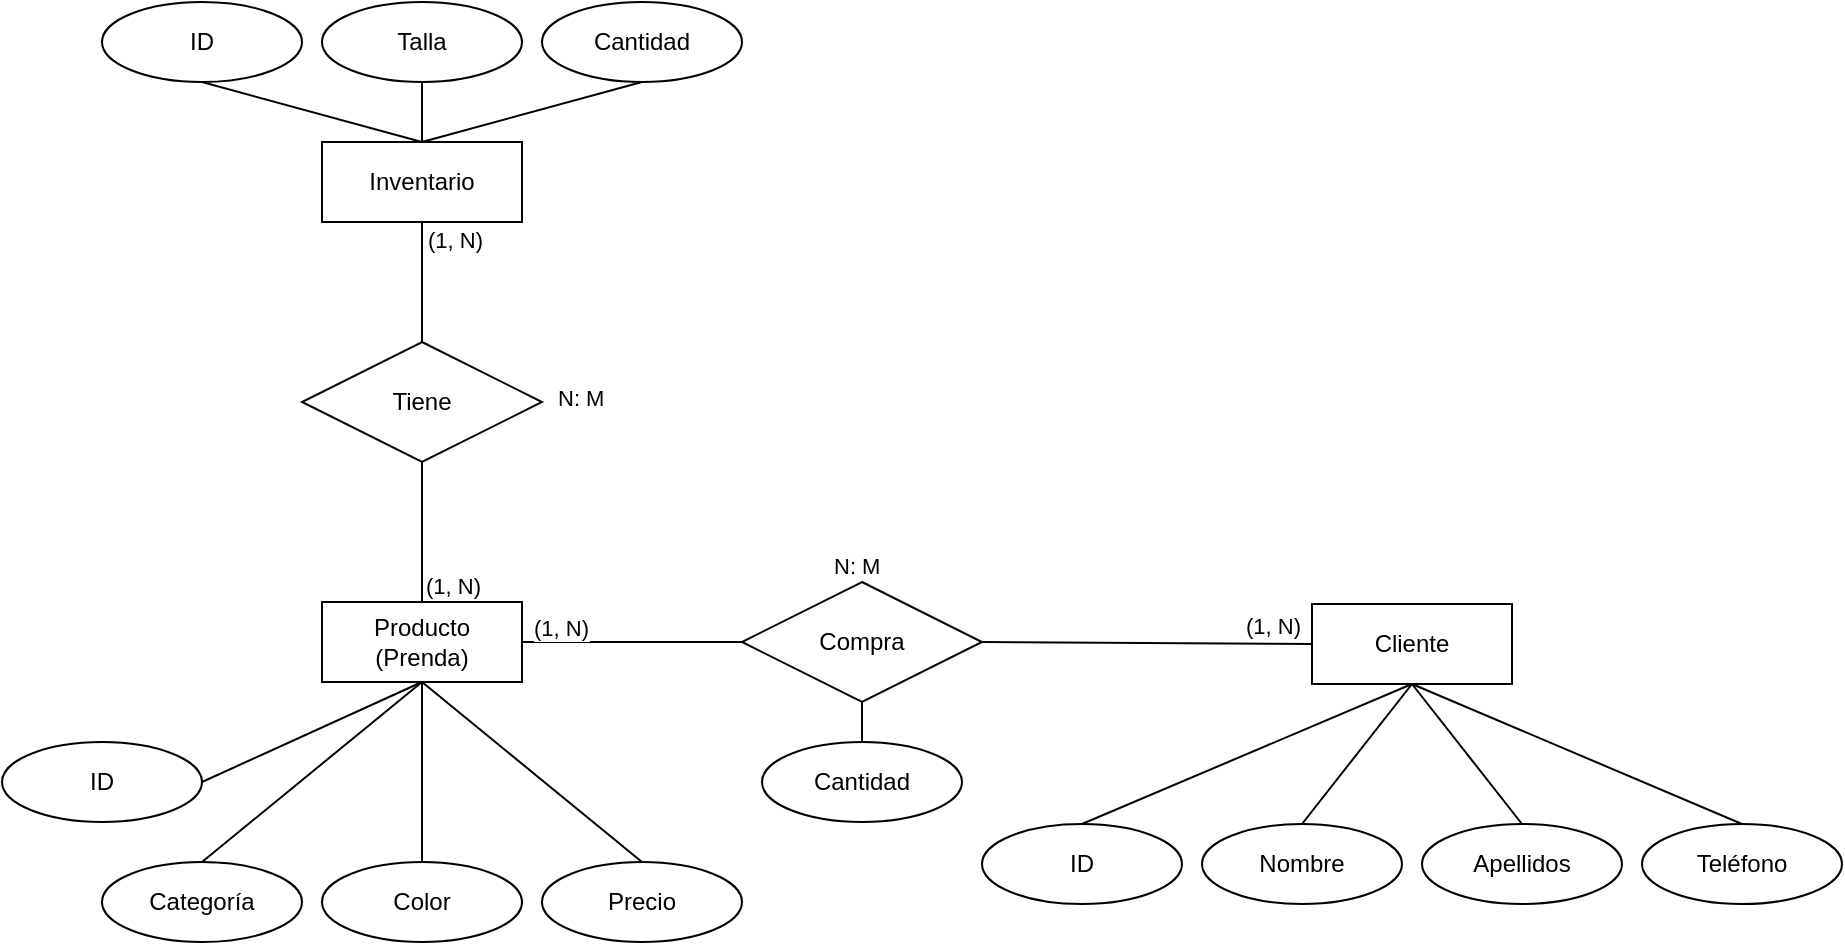 <?xml version="1.0" encoding="UTF-8"?>
<mxfile version="28.2.3">
  <diagram name="Page-1" id="qgpvakgZqRwnbShXLCtg">
    <mxGraphModel dx="1131" dy="697" grid="1" gridSize="10" guides="1" tooltips="1" connect="1" arrows="1" fold="1" page="1" pageScale="1" pageWidth="850" pageHeight="1100" math="0" shadow="0">
      <root>
        <mxCell id="0" />
        <mxCell id="1" parent="0" />
        <mxCell id="NPI6zsr3QA9FM1ygQ_Gy-13" style="edgeStyle=none;shape=connector;rounded=0;orthogonalLoop=1;jettySize=auto;html=1;exitX=0.5;exitY=1;exitDx=0;exitDy=0;strokeColor=default;align=center;verticalAlign=middle;fontFamily=Helvetica;fontSize=11;fontColor=default;labelBackgroundColor=default;endArrow=none;endFill=0;" parent="1" source="NPI6zsr3QA9FM1ygQ_Gy-1" edge="1">
          <mxGeometry relative="1" as="geometry">
            <mxPoint x="240" y="160" as="targetPoint" />
          </mxGeometry>
        </mxCell>
        <mxCell id="NPI6zsr3QA9FM1ygQ_Gy-1" value="Talla" style="ellipse;whiteSpace=wrap;html=1;align=center;" parent="1" vertex="1">
          <mxGeometry x="190" y="90" width="100" height="40" as="geometry" />
        </mxCell>
        <mxCell id="NPI6zsr3QA9FM1ygQ_Gy-2" value="Producto (Prenda)" style="whiteSpace=wrap;html=1;align=center;" parent="1" vertex="1">
          <mxGeometry x="190" y="390" width="100" height="40" as="geometry" />
        </mxCell>
        <mxCell id="NPI6zsr3QA9FM1ygQ_Gy-11" style="edgeStyle=none;shape=connector;rounded=0;orthogonalLoop=1;jettySize=auto;html=1;exitX=0.5;exitY=1;exitDx=0;exitDy=0;strokeColor=default;align=center;verticalAlign=middle;fontFamily=Helvetica;fontSize=11;fontColor=default;labelBackgroundColor=default;endArrow=none;endFill=0;" parent="1" source="NPI6zsr3QA9FM1ygQ_Gy-3" target="NPI6zsr3QA9FM1ygQ_Gy-2" edge="1">
          <mxGeometry relative="1" as="geometry" />
        </mxCell>
        <mxCell id="NPI6zsr3QA9FM1ygQ_Gy-3" value="Tiene" style="shape=rhombus;perimeter=rhombusPerimeter;whiteSpace=wrap;html=1;align=center;" parent="1" vertex="1">
          <mxGeometry x="180" y="260" width="120" height="60" as="geometry" />
        </mxCell>
        <mxCell id="NPI6zsr3QA9FM1ygQ_Gy-10" style="rounded=0;orthogonalLoop=1;jettySize=auto;html=1;exitX=0.5;exitY=1;exitDx=0;exitDy=0;endArrow=none;endFill=0;" parent="1" source="NPI6zsr3QA9FM1ygQ_Gy-4" target="NPI6zsr3QA9FM1ygQ_Gy-3" edge="1">
          <mxGeometry relative="1" as="geometry" />
        </mxCell>
        <mxCell id="NPI6zsr3QA9FM1ygQ_Gy-4" value="&lt;div&gt;Inventario&lt;/div&gt;" style="whiteSpace=wrap;html=1;align=center;" parent="1" vertex="1">
          <mxGeometry x="190" y="160" width="100" height="40" as="geometry" />
        </mxCell>
        <mxCell id="NPI6zsr3QA9FM1ygQ_Gy-14" style="edgeStyle=none;shape=connector;rounded=0;orthogonalLoop=1;jettySize=auto;html=1;exitX=0.5;exitY=1;exitDx=0;exitDy=0;entryX=0.5;entryY=0;entryDx=0;entryDy=0;strokeColor=default;align=center;verticalAlign=middle;fontFamily=Helvetica;fontSize=11;fontColor=default;labelBackgroundColor=default;endArrow=none;endFill=0;" parent="1" source="NPI6zsr3QA9FM1ygQ_Gy-5" target="NPI6zsr3QA9FM1ygQ_Gy-4" edge="1">
          <mxGeometry relative="1" as="geometry" />
        </mxCell>
        <mxCell id="NPI6zsr3QA9FM1ygQ_Gy-5" value="Cantidad" style="ellipse;whiteSpace=wrap;html=1;align=center;" parent="1" vertex="1">
          <mxGeometry x="300" y="90" width="100" height="40" as="geometry" />
        </mxCell>
        <mxCell id="NPI6zsr3QA9FM1ygQ_Gy-12" style="edgeStyle=none;shape=connector;rounded=0;orthogonalLoop=1;jettySize=auto;html=1;exitX=0.5;exitY=1;exitDx=0;exitDy=0;entryX=0.5;entryY=0;entryDx=0;entryDy=0;strokeColor=default;align=center;verticalAlign=middle;fontFamily=Helvetica;fontSize=11;fontColor=default;labelBackgroundColor=default;endArrow=none;endFill=0;" parent="1" source="NPI6zsr3QA9FM1ygQ_Gy-6" target="NPI6zsr3QA9FM1ygQ_Gy-4" edge="1">
          <mxGeometry relative="1" as="geometry" />
        </mxCell>
        <mxCell id="NPI6zsr3QA9FM1ygQ_Gy-6" value="&lt;div&gt;ID&lt;/div&gt;" style="ellipse;whiteSpace=wrap;html=1;align=center;" parent="1" vertex="1">
          <mxGeometry x="80" y="90" width="100" height="40" as="geometry" />
        </mxCell>
        <mxCell id="NPI6zsr3QA9FM1ygQ_Gy-17" style="edgeStyle=none;shape=connector;rounded=0;orthogonalLoop=1;jettySize=auto;html=1;exitX=1;exitY=0.5;exitDx=0;exitDy=0;entryX=0.5;entryY=1;entryDx=0;entryDy=0;strokeColor=default;align=center;verticalAlign=middle;fontFamily=Helvetica;fontSize=11;fontColor=default;labelBackgroundColor=default;endArrow=none;endFill=0;" parent="1" source="NPI6zsr3QA9FM1ygQ_Gy-7" target="NPI6zsr3QA9FM1ygQ_Gy-2" edge="1">
          <mxGeometry relative="1" as="geometry" />
        </mxCell>
        <mxCell id="NPI6zsr3QA9FM1ygQ_Gy-7" value="&lt;div&gt;ID&lt;/div&gt;" style="ellipse;whiteSpace=wrap;html=1;align=center;" parent="1" vertex="1">
          <mxGeometry x="30" y="460" width="100" height="40" as="geometry" />
        </mxCell>
        <mxCell id="V_CpYwopf8wsnsBk90sL-5" style="edgeStyle=none;shape=connector;rounded=0;orthogonalLoop=1;jettySize=auto;html=1;exitX=0.5;exitY=0;exitDx=0;exitDy=0;strokeColor=default;align=center;verticalAlign=middle;fontFamily=Helvetica;fontSize=11;fontColor=default;labelBackgroundColor=default;endArrow=none;endFill=0;" parent="1" source="NPI6zsr3QA9FM1ygQ_Gy-8" edge="1">
          <mxGeometry relative="1" as="geometry">
            <mxPoint x="240" y="430" as="targetPoint" />
          </mxGeometry>
        </mxCell>
        <mxCell id="NPI6zsr3QA9FM1ygQ_Gy-8" value="Categoría" style="ellipse;whiteSpace=wrap;html=1;align=center;" parent="1" vertex="1">
          <mxGeometry x="80" y="520" width="100" height="40" as="geometry" />
        </mxCell>
        <mxCell id="V_CpYwopf8wsnsBk90sL-4" style="edgeStyle=none;shape=connector;rounded=0;orthogonalLoop=1;jettySize=auto;html=1;exitX=0.5;exitY=0;exitDx=0;exitDy=0;strokeColor=default;align=center;verticalAlign=middle;fontFamily=Helvetica;fontSize=11;fontColor=default;labelBackgroundColor=default;endArrow=none;endFill=0;" parent="1" source="NPI6zsr3QA9FM1ygQ_Gy-9" edge="1">
          <mxGeometry relative="1" as="geometry">
            <mxPoint x="240" y="430" as="targetPoint" />
          </mxGeometry>
        </mxCell>
        <mxCell id="NPI6zsr3QA9FM1ygQ_Gy-9" value="Color" style="ellipse;whiteSpace=wrap;html=1;align=center;" parent="1" vertex="1">
          <mxGeometry x="190" y="520" width="100" height="40" as="geometry" />
        </mxCell>
        <mxCell id="V_CpYwopf8wsnsBk90sL-3" style="edgeStyle=none;shape=connector;rounded=0;orthogonalLoop=1;jettySize=auto;html=1;exitX=0.5;exitY=0;exitDx=0;exitDy=0;entryX=0.5;entryY=1;entryDx=0;entryDy=0;strokeColor=default;align=center;verticalAlign=middle;fontFamily=Helvetica;fontSize=11;fontColor=default;labelBackgroundColor=default;endArrow=none;endFill=0;" parent="1" source="NPI6zsr3QA9FM1ygQ_Gy-18" target="NPI6zsr3QA9FM1ygQ_Gy-2" edge="1">
          <mxGeometry relative="1" as="geometry" />
        </mxCell>
        <mxCell id="NPI6zsr3QA9FM1ygQ_Gy-18" value="Precio" style="ellipse;whiteSpace=wrap;html=1;align=center;" parent="1" vertex="1">
          <mxGeometry x="300" y="520" width="100" height="40" as="geometry" />
        </mxCell>
        <mxCell id="V_CpYwopf8wsnsBk90sL-1" value="&lt;div&gt;Cliente&lt;/div&gt;" style="whiteSpace=wrap;html=1;align=center;" parent="1" vertex="1">
          <mxGeometry x="685" y="391" width="100" height="40" as="geometry" />
        </mxCell>
        <mxCell id="V_CpYwopf8wsnsBk90sL-14" style="edgeStyle=none;shape=connector;rounded=0;orthogonalLoop=1;jettySize=auto;html=1;exitX=1;exitY=0.5;exitDx=0;exitDy=0;entryX=0;entryY=0.5;entryDx=0;entryDy=0;strokeColor=default;align=center;verticalAlign=middle;fontFamily=Helvetica;fontSize=11;fontColor=default;labelBackgroundColor=default;endArrow=none;endFill=0;" parent="1" source="V_CpYwopf8wsnsBk90sL-10" target="V_CpYwopf8wsnsBk90sL-1" edge="1">
          <mxGeometry relative="1" as="geometry" />
        </mxCell>
        <mxCell id="WD-hFHc_BI2G1kzrqDdE-2" style="rounded=0;orthogonalLoop=1;jettySize=auto;html=1;exitX=0;exitY=0.5;exitDx=0;exitDy=0;endArrow=none;endFill=0;" edge="1" parent="1" source="V_CpYwopf8wsnsBk90sL-10" target="NPI6zsr3QA9FM1ygQ_Gy-2">
          <mxGeometry relative="1" as="geometry" />
        </mxCell>
        <mxCell id="WD-hFHc_BI2G1kzrqDdE-6" style="edgeStyle=none;shape=connector;rounded=0;orthogonalLoop=1;jettySize=auto;html=1;exitX=0.5;exitY=1;exitDx=0;exitDy=0;entryX=0.5;entryY=0;entryDx=0;entryDy=0;strokeColor=default;align=center;verticalAlign=middle;fontFamily=Helvetica;fontSize=11;fontColor=default;labelBackgroundColor=default;endArrow=none;endFill=0;" edge="1" parent="1" source="V_CpYwopf8wsnsBk90sL-10" target="WD-hFHc_BI2G1kzrqDdE-5">
          <mxGeometry relative="1" as="geometry" />
        </mxCell>
        <mxCell id="V_CpYwopf8wsnsBk90sL-10" value="Compra" style="shape=rhombus;perimeter=rhombusPerimeter;whiteSpace=wrap;html=1;align=center;" parent="1" vertex="1">
          <mxGeometry x="400" y="380" width="120" height="60" as="geometry" />
        </mxCell>
        <mxCell id="V_CpYwopf8wsnsBk90sL-17" style="edgeStyle=none;shape=connector;rounded=0;orthogonalLoop=1;jettySize=auto;html=1;exitX=0.5;exitY=0;exitDx=0;exitDy=0;entryX=0.5;entryY=1;entryDx=0;entryDy=0;strokeColor=default;align=center;verticalAlign=middle;fontFamily=Helvetica;fontSize=11;fontColor=default;labelBackgroundColor=default;endArrow=none;endFill=0;" parent="1" source="V_CpYwopf8wsnsBk90sL-16" target="V_CpYwopf8wsnsBk90sL-1" edge="1">
          <mxGeometry relative="1" as="geometry" />
        </mxCell>
        <mxCell id="V_CpYwopf8wsnsBk90sL-16" value="&lt;div&gt;ID&lt;/div&gt;" style="ellipse;whiteSpace=wrap;html=1;align=center;" parent="1" vertex="1">
          <mxGeometry x="520" y="501" width="100" height="40" as="geometry" />
        </mxCell>
        <mxCell id="V_CpYwopf8wsnsBk90sL-20" style="edgeStyle=none;shape=connector;rounded=0;orthogonalLoop=1;jettySize=auto;html=1;exitX=0.5;exitY=0;exitDx=0;exitDy=0;entryX=0.5;entryY=1;entryDx=0;entryDy=0;strokeColor=default;align=center;verticalAlign=middle;fontFamily=Helvetica;fontSize=11;fontColor=default;labelBackgroundColor=default;endArrow=none;endFill=0;" parent="1" source="V_CpYwopf8wsnsBk90sL-18" target="V_CpYwopf8wsnsBk90sL-1" edge="1">
          <mxGeometry relative="1" as="geometry" />
        </mxCell>
        <mxCell id="V_CpYwopf8wsnsBk90sL-18" value="Nombre" style="ellipse;whiteSpace=wrap;html=1;align=center;" parent="1" vertex="1">
          <mxGeometry x="630" y="501" width="100" height="40" as="geometry" />
        </mxCell>
        <mxCell id="V_CpYwopf8wsnsBk90sL-21" style="edgeStyle=none;shape=connector;rounded=0;orthogonalLoop=1;jettySize=auto;html=1;exitX=0.5;exitY=0;exitDx=0;exitDy=0;strokeColor=default;align=center;verticalAlign=middle;fontFamily=Helvetica;fontSize=11;fontColor=default;labelBackgroundColor=default;endArrow=none;endFill=0;" parent="1" source="V_CpYwopf8wsnsBk90sL-19" edge="1">
          <mxGeometry relative="1" as="geometry">
            <mxPoint x="735" y="431" as="targetPoint" />
          </mxGeometry>
        </mxCell>
        <mxCell id="V_CpYwopf8wsnsBk90sL-19" value="Apellidos" style="ellipse;whiteSpace=wrap;html=1;align=center;" parent="1" vertex="1">
          <mxGeometry x="740" y="501" width="100" height="40" as="geometry" />
        </mxCell>
        <mxCell id="V_CpYwopf8wsnsBk90sL-24" style="edgeStyle=none;shape=connector;rounded=0;orthogonalLoop=1;jettySize=auto;html=1;exitX=0.5;exitY=0;exitDx=0;exitDy=0;strokeColor=default;align=center;verticalAlign=middle;fontFamily=Helvetica;fontSize=11;fontColor=default;labelBackgroundColor=default;endArrow=none;endFill=0;" parent="1" source="V_CpYwopf8wsnsBk90sL-23" edge="1">
          <mxGeometry relative="1" as="geometry">
            <mxPoint x="735" y="431" as="targetPoint" />
          </mxGeometry>
        </mxCell>
        <mxCell id="V_CpYwopf8wsnsBk90sL-23" value="Teléfono" style="ellipse;whiteSpace=wrap;html=1;align=center;" parent="1" vertex="1">
          <mxGeometry x="850" y="501" width="100" height="40" as="geometry" />
        </mxCell>
        <mxCell id="V_CpYwopf8wsnsBk90sL-26" value="(1, N)" style="text;strokeColor=none;fillColor=none;spacingLeft=4;spacingRight=4;overflow=hidden;rotatable=0;points=[[0,0.5],[1,0.5]];portConstraint=eastwest;fontSize=11;whiteSpace=wrap;html=1;fontFamily=Helvetica;fontColor=default;labelBackgroundColor=default;" parent="1" vertex="1">
          <mxGeometry x="290" y="390" width="40" height="30" as="geometry" />
        </mxCell>
        <mxCell id="V_CpYwopf8wsnsBk90sL-31" value="(1, N)" style="text;strokeColor=none;fillColor=none;spacingLeft=4;spacingRight=4;overflow=hidden;rotatable=0;points=[[0,0.5],[1,0.5]];portConstraint=eastwest;fontSize=11;whiteSpace=wrap;html=1;fontFamily=Helvetica;fontColor=default;labelBackgroundColor=default;" parent="1" vertex="1">
          <mxGeometry x="237" y="196" width="40" height="30" as="geometry" />
        </mxCell>
        <mxCell id="V_CpYwopf8wsnsBk90sL-32" value="(1, N)" style="text;strokeColor=none;fillColor=none;spacingLeft=4;spacingRight=4;overflow=hidden;rotatable=0;points=[[0,0.5],[1,0.5]];portConstraint=eastwest;fontSize=11;whiteSpace=wrap;html=1;fontFamily=Helvetica;fontColor=default;labelBackgroundColor=default;" parent="1" vertex="1">
          <mxGeometry x="236" y="369" width="40" height="30" as="geometry" />
        </mxCell>
        <mxCell id="V_CpYwopf8wsnsBk90sL-33" value="N: M" style="text;strokeColor=none;fillColor=none;spacingLeft=4;spacingRight=4;overflow=hidden;rotatable=0;points=[[0,0.5],[1,0.5]];portConstraint=eastwest;fontSize=11;whiteSpace=wrap;html=1;fontFamily=Helvetica;fontColor=default;labelBackgroundColor=default;" parent="1" vertex="1">
          <mxGeometry x="302" y="275" width="40" height="30" as="geometry" />
        </mxCell>
        <mxCell id="WD-hFHc_BI2G1kzrqDdE-3" value="(1, N)" style="text;strokeColor=none;fillColor=none;spacingLeft=4;spacingRight=4;overflow=hidden;rotatable=0;points=[[0,0.5],[1,0.5]];portConstraint=eastwest;fontSize=11;whiteSpace=wrap;html=1;fontFamily=Helvetica;fontColor=default;labelBackgroundColor=default;" vertex="1" parent="1">
          <mxGeometry x="646" y="389" width="40" height="30" as="geometry" />
        </mxCell>
        <mxCell id="WD-hFHc_BI2G1kzrqDdE-4" value="N: M" style="text;strokeColor=none;fillColor=none;spacingLeft=4;spacingRight=4;overflow=hidden;rotatable=0;points=[[0,0.5],[1,0.5]];portConstraint=eastwest;fontSize=11;whiteSpace=wrap;html=1;fontFamily=Helvetica;fontColor=default;labelBackgroundColor=default;" vertex="1" parent="1">
          <mxGeometry x="440" y="359" width="40" height="30" as="geometry" />
        </mxCell>
        <mxCell id="WD-hFHc_BI2G1kzrqDdE-5" value="Cantidad" style="ellipse;whiteSpace=wrap;html=1;align=center;" vertex="1" parent="1">
          <mxGeometry x="410" y="460" width="100" height="40" as="geometry" />
        </mxCell>
      </root>
    </mxGraphModel>
  </diagram>
</mxfile>
